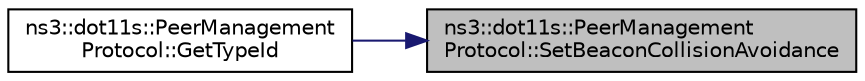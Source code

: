 digraph "ns3::dot11s::PeerManagementProtocol::SetBeaconCollisionAvoidance"
{
 // LATEX_PDF_SIZE
  edge [fontname="Helvetica",fontsize="10",labelfontname="Helvetica",labelfontsize="10"];
  node [fontname="Helvetica",fontsize="10",shape=record];
  rankdir="RL";
  Node1 [label="ns3::dot11s::PeerManagement\lProtocol::SetBeaconCollisionAvoidance",height=0.2,width=0.4,color="black", fillcolor="grey75", style="filled", fontcolor="black",tooltip="Enable or disable beacon collision avoidance."];
  Node1 -> Node2 [dir="back",color="midnightblue",fontsize="10",style="solid",fontname="Helvetica"];
  Node2 [label="ns3::dot11s::PeerManagement\lProtocol::GetTypeId",height=0.2,width=0.4,color="black", fillcolor="white", style="filled",URL="$classns3_1_1dot11s_1_1_peer_management_protocol.html#a8341f80d9b79e21cf9cf6dbdd88db3e0",tooltip="Get the type ID."];
}
